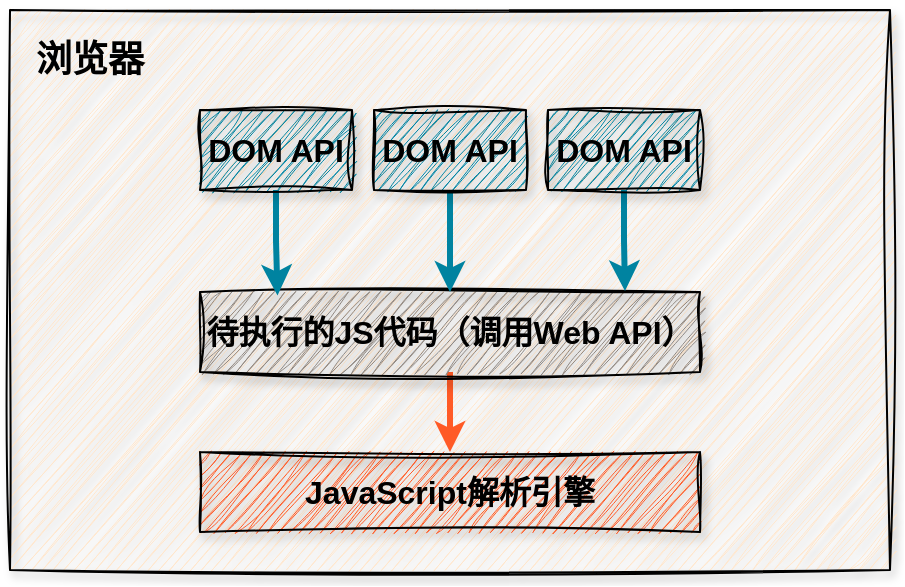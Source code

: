 <mxfile version="21.2.1" type="device">
  <diagram name="第 1 页" id="tqHv6gNXIxX08ADT5tFh">
    <mxGraphModel dx="898" dy="579" grid="1" gridSize="10" guides="1" tooltips="1" connect="1" arrows="1" fold="1" page="1" pageScale="1" pageWidth="827" pageHeight="1169" math="0" shadow="0">
      <root>
        <mxCell id="0" />
        <mxCell id="1" parent="0" />
        <mxCell id="c7tfhzFwUYpsYpKX5peI-1" value="" style="rounded=0;whiteSpace=wrap;html=1;strokeColor=default;shadow=1;sketch=1;curveFitting=1;jiggle=2;fillColor=#ffe6cc;" parent="1" vertex="1">
          <mxGeometry x="240" y="120" width="440" height="280" as="geometry" />
        </mxCell>
        <mxCell id="c7tfhzFwUYpsYpKX5peI-2" value="&lt;font style=&quot;font-size: 18px;&quot;&gt;&lt;b&gt;浏览器&lt;/b&gt;&lt;/font&gt;" style="text;html=1;strokeColor=none;fillColor=none;align=center;verticalAlign=middle;whiteSpace=wrap;rounded=0;" parent="1" vertex="1">
          <mxGeometry x="250" y="130" width="60" height="30" as="geometry" />
        </mxCell>
        <mxCell id="c7tfhzFwUYpsYpKX5peI-5" style="edgeStyle=orthogonalEdgeStyle;rounded=0;orthogonalLoop=1;jettySize=auto;html=1;exitX=0.5;exitY=1;exitDx=0;exitDy=0;entryX=0.5;entryY=0;entryDx=0;entryDy=0;strokeWidth=3;strokeColor=#FF5A26;" parent="1" source="c7tfhzFwUYpsYpKX5peI-3" target="c7tfhzFwUYpsYpKX5peI-4" edge="1">
          <mxGeometry relative="1" as="geometry" />
        </mxCell>
        <mxCell id="c7tfhzFwUYpsYpKX5peI-3" value="&lt;b&gt;&lt;font style=&quot;font-size: 16px;&quot;&gt;待执行的JS代码（调用Web API）&lt;/font&gt;&lt;/b&gt;" style="rounded=0;whiteSpace=wrap;html=1;sketch=1;curveFitting=1;jiggle=2;strokeColor=default;fillColor=#918881;shadow=1;align=center;" parent="1" vertex="1">
          <mxGeometry x="335" y="261" width="250" height="40" as="geometry" />
        </mxCell>
        <mxCell id="c7tfhzFwUYpsYpKX5peI-4" value="&lt;b&gt;&lt;font style=&quot;font-size: 16px;&quot;&gt;JavaScript解析引擎&lt;/font&gt;&lt;/b&gt;" style="rounded=0;whiteSpace=wrap;html=1;sketch=1;curveFitting=1;jiggle=2;strokeColor=default;fillColor=#FF5A26;shadow=1;" parent="1" vertex="1">
          <mxGeometry x="335" y="341" width="250" height="40" as="geometry" />
        </mxCell>
        <mxCell id="igsXjAd4R2TSyEFnvB47-4" style="edgeStyle=orthogonalEdgeStyle;rounded=0;orthogonalLoop=1;jettySize=auto;html=1;exitX=0.5;exitY=1;exitDx=0;exitDy=0;entryX=0.155;entryY=0.043;entryDx=0;entryDy=0;entryPerimeter=0;strokeWidth=3;strokeColor=#0083A0;" edge="1" parent="1" source="igsXjAd4R2TSyEFnvB47-1" target="c7tfhzFwUYpsYpKX5peI-3">
          <mxGeometry relative="1" as="geometry" />
        </mxCell>
        <mxCell id="igsXjAd4R2TSyEFnvB47-1" value="&lt;b&gt;&lt;font style=&quot;font-size: 16px;&quot;&gt;DOM API&lt;/font&gt;&lt;/b&gt;" style="rounded=0;whiteSpace=wrap;html=1;sketch=1;curveFitting=1;jiggle=2;strokeColor=default;fillColor=#0083A0;shadow=1;align=center;" vertex="1" parent="1">
          <mxGeometry x="335" y="170" width="76" height="40" as="geometry" />
        </mxCell>
        <mxCell id="igsXjAd4R2TSyEFnvB47-5" style="edgeStyle=orthogonalEdgeStyle;rounded=0;orthogonalLoop=1;jettySize=auto;html=1;exitX=0.5;exitY=1;exitDx=0;exitDy=0;entryX=0.5;entryY=0;entryDx=0;entryDy=0;strokeWidth=3;strokeColor=#0083A0;" edge="1" parent="1" source="igsXjAd4R2TSyEFnvB47-2" target="c7tfhzFwUYpsYpKX5peI-3">
          <mxGeometry relative="1" as="geometry" />
        </mxCell>
        <mxCell id="igsXjAd4R2TSyEFnvB47-2" value="&lt;b&gt;&lt;font style=&quot;font-size: 16px;&quot;&gt;DOM API&lt;/font&gt;&lt;/b&gt;" style="rounded=0;whiteSpace=wrap;html=1;sketch=1;curveFitting=1;jiggle=2;strokeColor=default;fillColor=#0083A0;shadow=1;align=center;" vertex="1" parent="1">
          <mxGeometry x="422" y="170" width="76" height="40" as="geometry" />
        </mxCell>
        <mxCell id="igsXjAd4R2TSyEFnvB47-6" style="edgeStyle=orthogonalEdgeStyle;rounded=0;orthogonalLoop=1;jettySize=auto;html=1;entryX=0.85;entryY=-0.011;entryDx=0;entryDy=0;entryPerimeter=0;strokeWidth=3;strokeColor=#0083A0;" edge="1" parent="1" source="igsXjAd4R2TSyEFnvB47-3" target="c7tfhzFwUYpsYpKX5peI-3">
          <mxGeometry relative="1" as="geometry" />
        </mxCell>
        <mxCell id="igsXjAd4R2TSyEFnvB47-3" value="&lt;b&gt;&lt;font style=&quot;font-size: 16px;&quot;&gt;DOM API&lt;/font&gt;&lt;/b&gt;" style="rounded=0;whiteSpace=wrap;html=1;sketch=1;curveFitting=1;jiggle=2;strokeColor=default;fillColor=#0083A0;shadow=1;align=center;" vertex="1" parent="1">
          <mxGeometry x="509" y="170" width="76" height="40" as="geometry" />
        </mxCell>
      </root>
    </mxGraphModel>
  </diagram>
</mxfile>
